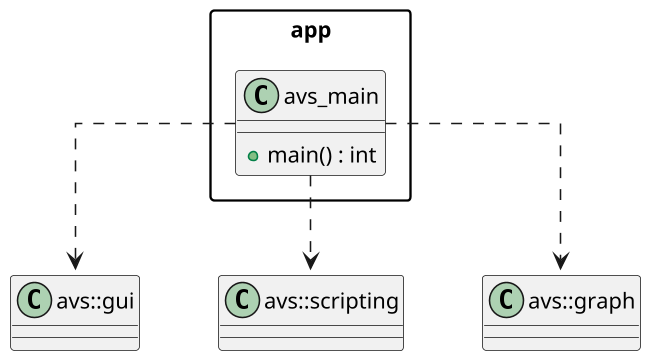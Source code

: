 @startuml
' AutoVisionStudio UML - PlantUML
skinparam packageStyle rectangle
skinparam shadowing false
skinparam linetype ortho
skinparam dpi 150

package app {
  class avs_main {
    +main() : int
  }
}

avs_main ..> avs::gui::App
avs_main ..> avs::scripting::Python
avs_main ..> avs::graph::Graph

@enduml
